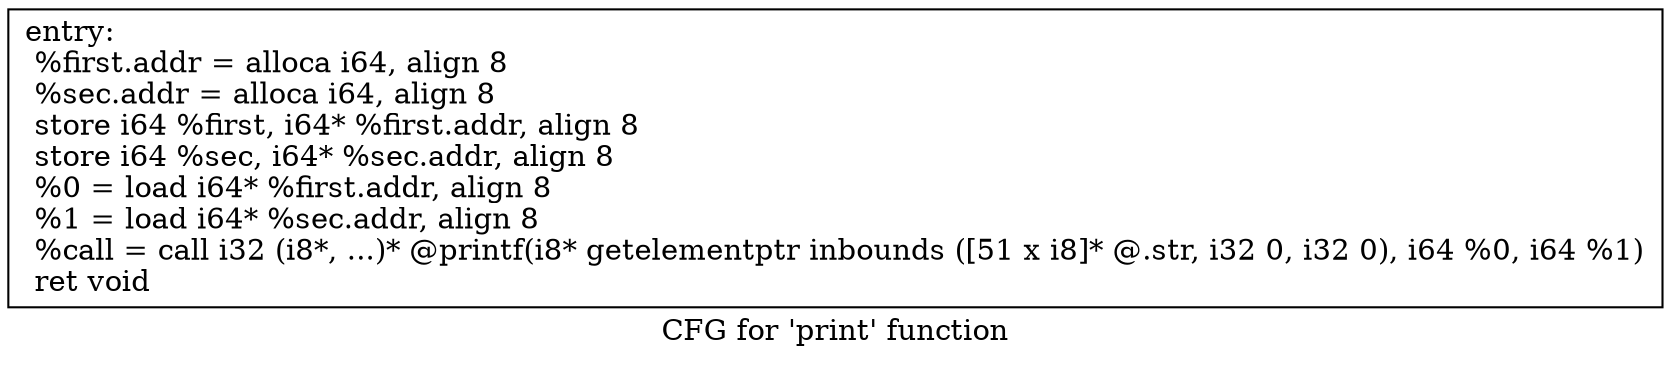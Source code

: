 digraph "CFG for 'print' function" {
	label="CFG for 'print' function";

	Node0xc23220 [shape=record,label="{entry:\l  %first.addr = alloca i64, align 8\l  %sec.addr = alloca i64, align 8\l  store i64 %first, i64* %first.addr, align 8\l  store i64 %sec, i64* %sec.addr, align 8\l  %0 = load i64* %first.addr, align 8\l  %1 = load i64* %sec.addr, align 8\l  %call = call i32 (i8*, ...)* @printf(i8* getelementptr inbounds ([51 x i8]* @.str, i32 0, i32 0), i64 %0, i64 %1)\l  ret void\l}"];
}
